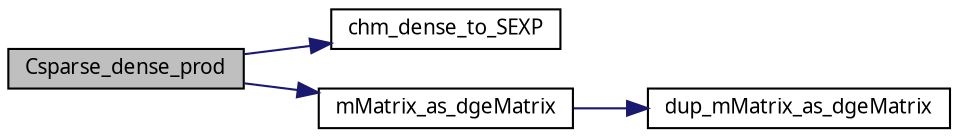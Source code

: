 digraph G
{
  edge [fontname="FreeSans.ttf",fontsize=10,labelfontname="FreeSans.ttf",labelfontsize=10];
  node [fontname="FreeSans.ttf",fontsize=10,shape=record];
  rankdir=LR;
  Node1 [label="Csparse_dense_prod",height=0.2,width=0.4,color="black", fillcolor="grey75", style="filled" fontcolor="black"];
  Node1 -> Node2 [color="midnightblue",fontsize=10,style="solid",fontname="FreeSans.ttf"];
  Node2 [label="chm_dense_to_SEXP",height=0.2,width=0.4,color="black", fillcolor="white", style="filled",URL="$chm__common_8c.html#c0552f8d5248824ec90a314b69bd1408",tooltip="Copy the contents of a to an appropriate denseMatrix object and, optionally, free..."];
  Node1 -> Node3 [color="midnightblue",fontsize=10,style="solid",fontname="FreeSans.ttf"];
  Node3 [label="mMatrix_as_dgeMatrix",height=0.2,width=0.4,color="black", fillcolor="white", style="filled",URL="$Mutils_8h.html#460951a1f5dadb579d977ba114eec12e"];
  Node3 -> Node4 [color="midnightblue",fontsize=10,style="solid",fontname="FreeSans.ttf"];
  Node4 [label="dup_mMatrix_as_dgeMatrix",height=0.2,width=0.4,color="black", fillcolor="white", style="filled",URL="$Mutils_8c.html#574d0797f3bfb4cb555038c8d90cceb8"];
}
